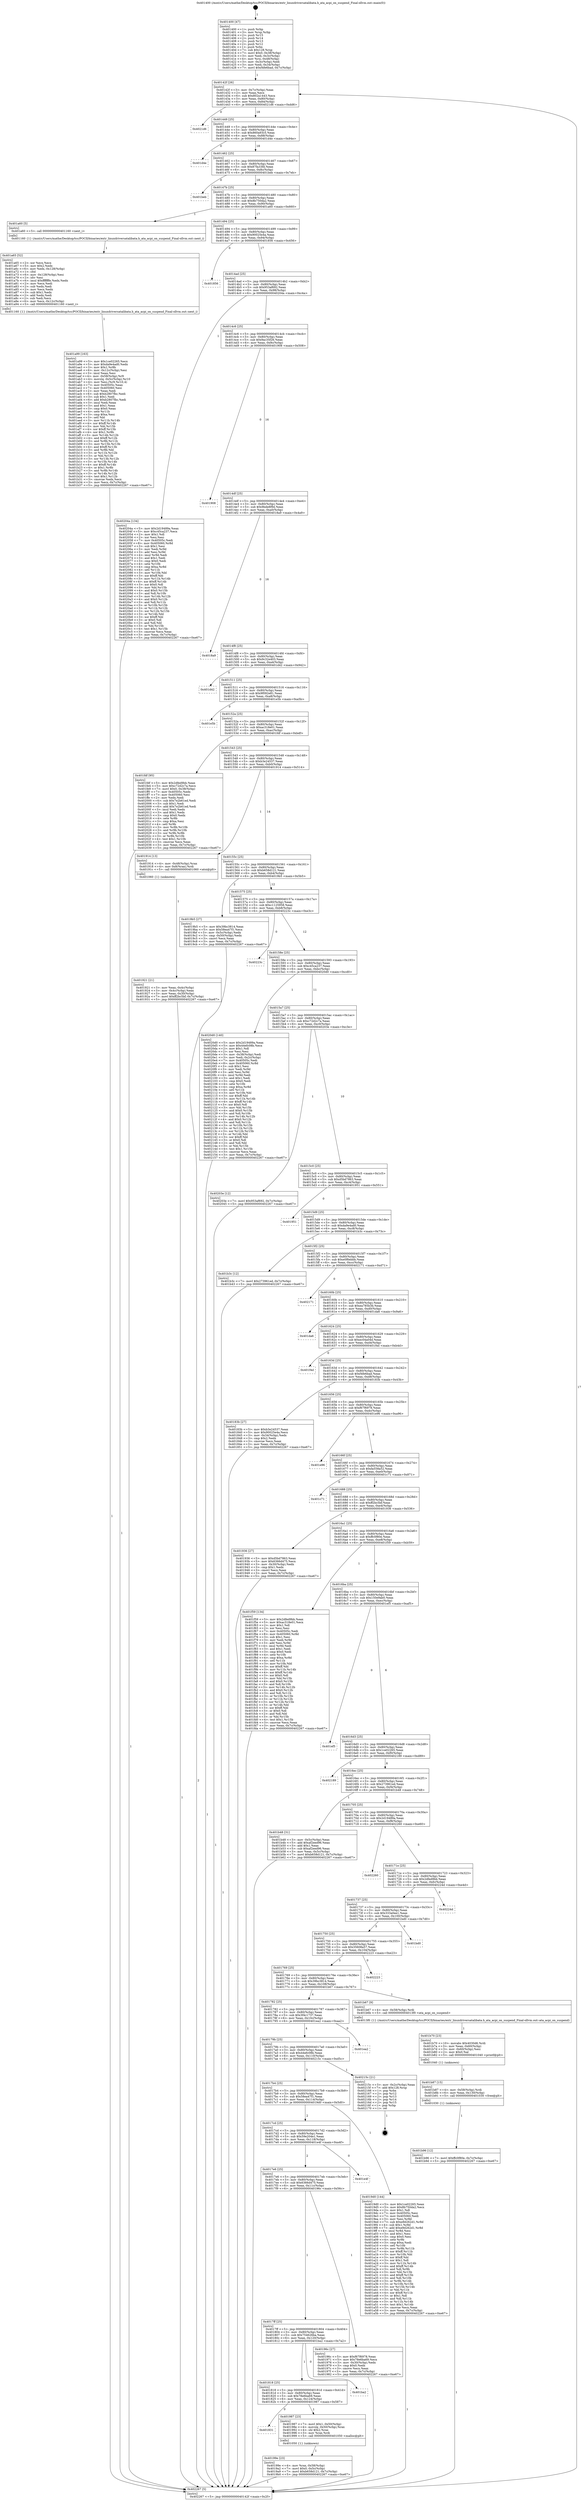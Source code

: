 digraph "0x401400" {
  label = "0x401400 (/mnt/c/Users/mathe/Desktop/tcc/POCII/binaries/extr_linuxdriversatalibata.h_ata_acpi_on_suspend_Final-ollvm.out::main(0))"
  labelloc = "t"
  node[shape=record]

  Entry [label="",width=0.3,height=0.3,shape=circle,fillcolor=black,style=filled]
  "0x40142f" [label="{
     0x40142f [26]\l
     | [instrs]\l
     &nbsp;&nbsp;0x40142f \<+3\>: mov -0x7c(%rbp),%eax\l
     &nbsp;&nbsp;0x401432 \<+2\>: mov %eax,%ecx\l
     &nbsp;&nbsp;0x401434 \<+6\>: sub $0x802a1443,%ecx\l
     &nbsp;&nbsp;0x40143a \<+3\>: mov %eax,-0x80(%rbp)\l
     &nbsp;&nbsp;0x40143d \<+6\>: mov %ecx,-0x84(%rbp)\l
     &nbsp;&nbsp;0x401443 \<+6\>: je 00000000004021d6 \<main+0xdd6\>\l
  }"]
  "0x4021d6" [label="{
     0x4021d6\l
  }", style=dashed]
  "0x401449" [label="{
     0x401449 [25]\l
     | [instrs]\l
     &nbsp;&nbsp;0x401449 \<+5\>: jmp 000000000040144e \<main+0x4e\>\l
     &nbsp;&nbsp;0x40144e \<+3\>: mov -0x80(%rbp),%eax\l
     &nbsp;&nbsp;0x401451 \<+5\>: sub $0x860a93c5,%eax\l
     &nbsp;&nbsp;0x401456 \<+6\>: mov %eax,-0x88(%rbp)\l
     &nbsp;&nbsp;0x40145c \<+6\>: je 0000000000401d4e \<main+0x94e\>\l
  }"]
  Exit [label="",width=0.3,height=0.3,shape=circle,fillcolor=black,style=filled,peripheries=2]
  "0x401d4e" [label="{
     0x401d4e\l
  }", style=dashed]
  "0x401462" [label="{
     0x401462 [25]\l
     | [instrs]\l
     &nbsp;&nbsp;0x401462 \<+5\>: jmp 0000000000401467 \<main+0x67\>\l
     &nbsp;&nbsp;0x401467 \<+3\>: mov -0x80(%rbp),%eax\l
     &nbsp;&nbsp;0x40146a \<+5\>: sub $0x87fa33fd,%eax\l
     &nbsp;&nbsp;0x40146f \<+6\>: mov %eax,-0x8c(%rbp)\l
     &nbsp;&nbsp;0x401475 \<+6\>: je 0000000000401beb \<main+0x7eb\>\l
  }"]
  "0x401b96" [label="{
     0x401b96 [12]\l
     | [instrs]\l
     &nbsp;&nbsp;0x401b96 \<+7\>: movl $0xffc0f80e,-0x7c(%rbp)\l
     &nbsp;&nbsp;0x401b9d \<+5\>: jmp 0000000000402267 \<main+0xe67\>\l
  }"]
  "0x401beb" [label="{
     0x401beb\l
  }", style=dashed]
  "0x40147b" [label="{
     0x40147b [25]\l
     | [instrs]\l
     &nbsp;&nbsp;0x40147b \<+5\>: jmp 0000000000401480 \<main+0x80\>\l
     &nbsp;&nbsp;0x401480 \<+3\>: mov -0x80(%rbp),%eax\l
     &nbsp;&nbsp;0x401483 \<+5\>: sub $0x8b750da2,%eax\l
     &nbsp;&nbsp;0x401488 \<+6\>: mov %eax,-0x90(%rbp)\l
     &nbsp;&nbsp;0x40148e \<+6\>: je 0000000000401a60 \<main+0x660\>\l
  }"]
  "0x401b87" [label="{
     0x401b87 [15]\l
     | [instrs]\l
     &nbsp;&nbsp;0x401b87 \<+4\>: mov -0x58(%rbp),%rdi\l
     &nbsp;&nbsp;0x401b8b \<+6\>: mov %eax,-0x130(%rbp)\l
     &nbsp;&nbsp;0x401b91 \<+5\>: call 0000000000401030 \<free@plt\>\l
     | [calls]\l
     &nbsp;&nbsp;0x401030 \{1\} (unknown)\l
  }"]
  "0x401a60" [label="{
     0x401a60 [5]\l
     | [instrs]\l
     &nbsp;&nbsp;0x401a60 \<+5\>: call 0000000000401160 \<next_i\>\l
     | [calls]\l
     &nbsp;&nbsp;0x401160 \{1\} (/mnt/c/Users/mathe/Desktop/tcc/POCII/binaries/extr_linuxdriversatalibata.h_ata_acpi_on_suspend_Final-ollvm.out::next_i)\l
  }"]
  "0x401494" [label="{
     0x401494 [25]\l
     | [instrs]\l
     &nbsp;&nbsp;0x401494 \<+5\>: jmp 0000000000401499 \<main+0x99\>\l
     &nbsp;&nbsp;0x401499 \<+3\>: mov -0x80(%rbp),%eax\l
     &nbsp;&nbsp;0x40149c \<+5\>: sub $0x90025e4a,%eax\l
     &nbsp;&nbsp;0x4014a1 \<+6\>: mov %eax,-0x94(%rbp)\l
     &nbsp;&nbsp;0x4014a7 \<+6\>: je 0000000000401856 \<main+0x456\>\l
  }"]
  "0x401b70" [label="{
     0x401b70 [23]\l
     | [instrs]\l
     &nbsp;&nbsp;0x401b70 \<+10\>: movabs $0x4030d6,%rdi\l
     &nbsp;&nbsp;0x401b7a \<+3\>: mov %eax,-0x60(%rbp)\l
     &nbsp;&nbsp;0x401b7d \<+3\>: mov -0x60(%rbp),%esi\l
     &nbsp;&nbsp;0x401b80 \<+2\>: mov $0x0,%al\l
     &nbsp;&nbsp;0x401b82 \<+5\>: call 0000000000401040 \<printf@plt\>\l
     | [calls]\l
     &nbsp;&nbsp;0x401040 \{1\} (unknown)\l
  }"]
  "0x401856" [label="{
     0x401856\l
  }", style=dashed]
  "0x4014ad" [label="{
     0x4014ad [25]\l
     | [instrs]\l
     &nbsp;&nbsp;0x4014ad \<+5\>: jmp 00000000004014b2 \<main+0xb2\>\l
     &nbsp;&nbsp;0x4014b2 \<+3\>: mov -0x80(%rbp),%eax\l
     &nbsp;&nbsp;0x4014b5 \<+5\>: sub $0x953af692,%eax\l
     &nbsp;&nbsp;0x4014ba \<+6\>: mov %eax,-0x98(%rbp)\l
     &nbsp;&nbsp;0x4014c0 \<+6\>: je 000000000040204a \<main+0xc4a\>\l
  }"]
  "0x401a99" [label="{
     0x401a99 [163]\l
     | [instrs]\l
     &nbsp;&nbsp;0x401a99 \<+5\>: mov $0x1ce02265,%ecx\l
     &nbsp;&nbsp;0x401a9e \<+5\>: mov $0xda9e4ad0,%edx\l
     &nbsp;&nbsp;0x401aa3 \<+3\>: mov $0x1,%r8b\l
     &nbsp;&nbsp;0x401aa6 \<+6\>: mov -0x12c(%rbp),%esi\l
     &nbsp;&nbsp;0x401aac \<+3\>: imul %eax,%esi\l
     &nbsp;&nbsp;0x401aaf \<+4\>: mov -0x58(%rbp),%r9\l
     &nbsp;&nbsp;0x401ab3 \<+4\>: movslq -0x5c(%rbp),%r10\l
     &nbsp;&nbsp;0x401ab7 \<+4\>: mov %esi,(%r9,%r10,4)\l
     &nbsp;&nbsp;0x401abb \<+7\>: mov 0x40505c,%eax\l
     &nbsp;&nbsp;0x401ac2 \<+7\>: mov 0x405060,%esi\l
     &nbsp;&nbsp;0x401ac9 \<+2\>: mov %eax,%edi\l
     &nbsp;&nbsp;0x401acb \<+6\>: sub $0xb2807fbc,%edi\l
     &nbsp;&nbsp;0x401ad1 \<+3\>: sub $0x1,%edi\l
     &nbsp;&nbsp;0x401ad4 \<+6\>: add $0xb2807fbc,%edi\l
     &nbsp;&nbsp;0x401ada \<+3\>: imul %edi,%eax\l
     &nbsp;&nbsp;0x401add \<+3\>: and $0x1,%eax\l
     &nbsp;&nbsp;0x401ae0 \<+3\>: cmp $0x0,%eax\l
     &nbsp;&nbsp;0x401ae3 \<+4\>: sete %r11b\l
     &nbsp;&nbsp;0x401ae7 \<+3\>: cmp $0xa,%esi\l
     &nbsp;&nbsp;0x401aea \<+3\>: setl %bl\l
     &nbsp;&nbsp;0x401aed \<+3\>: mov %r11b,%r14b\l
     &nbsp;&nbsp;0x401af0 \<+4\>: xor $0xff,%r14b\l
     &nbsp;&nbsp;0x401af4 \<+3\>: mov %bl,%r15b\l
     &nbsp;&nbsp;0x401af7 \<+4\>: xor $0xff,%r15b\l
     &nbsp;&nbsp;0x401afb \<+4\>: xor $0x1,%r8b\l
     &nbsp;&nbsp;0x401aff \<+3\>: mov %r14b,%r12b\l
     &nbsp;&nbsp;0x401b02 \<+4\>: and $0xff,%r12b\l
     &nbsp;&nbsp;0x401b06 \<+3\>: and %r8b,%r11b\l
     &nbsp;&nbsp;0x401b09 \<+3\>: mov %r15b,%r13b\l
     &nbsp;&nbsp;0x401b0c \<+4\>: and $0xff,%r13b\l
     &nbsp;&nbsp;0x401b10 \<+3\>: and %r8b,%bl\l
     &nbsp;&nbsp;0x401b13 \<+3\>: or %r11b,%r12b\l
     &nbsp;&nbsp;0x401b16 \<+3\>: or %bl,%r13b\l
     &nbsp;&nbsp;0x401b19 \<+3\>: xor %r13b,%r12b\l
     &nbsp;&nbsp;0x401b1c \<+3\>: or %r15b,%r14b\l
     &nbsp;&nbsp;0x401b1f \<+4\>: xor $0xff,%r14b\l
     &nbsp;&nbsp;0x401b23 \<+4\>: or $0x1,%r8b\l
     &nbsp;&nbsp;0x401b27 \<+3\>: and %r8b,%r14b\l
     &nbsp;&nbsp;0x401b2a \<+3\>: or %r14b,%r12b\l
     &nbsp;&nbsp;0x401b2d \<+4\>: test $0x1,%r12b\l
     &nbsp;&nbsp;0x401b31 \<+3\>: cmovne %edx,%ecx\l
     &nbsp;&nbsp;0x401b34 \<+3\>: mov %ecx,-0x7c(%rbp)\l
     &nbsp;&nbsp;0x401b37 \<+5\>: jmp 0000000000402267 \<main+0xe67\>\l
  }"]
  "0x40204a" [label="{
     0x40204a [134]\l
     | [instrs]\l
     &nbsp;&nbsp;0x40204a \<+5\>: mov $0x2d19489a,%eax\l
     &nbsp;&nbsp;0x40204f \<+5\>: mov $0xc45ca237,%ecx\l
     &nbsp;&nbsp;0x402054 \<+2\>: mov $0x1,%dl\l
     &nbsp;&nbsp;0x402056 \<+2\>: xor %esi,%esi\l
     &nbsp;&nbsp;0x402058 \<+7\>: mov 0x40505c,%edi\l
     &nbsp;&nbsp;0x40205f \<+8\>: mov 0x405060,%r8d\l
     &nbsp;&nbsp;0x402067 \<+3\>: sub $0x1,%esi\l
     &nbsp;&nbsp;0x40206a \<+3\>: mov %edi,%r9d\l
     &nbsp;&nbsp;0x40206d \<+3\>: add %esi,%r9d\l
     &nbsp;&nbsp;0x402070 \<+4\>: imul %r9d,%edi\l
     &nbsp;&nbsp;0x402074 \<+3\>: and $0x1,%edi\l
     &nbsp;&nbsp;0x402077 \<+3\>: cmp $0x0,%edi\l
     &nbsp;&nbsp;0x40207a \<+4\>: sete %r10b\l
     &nbsp;&nbsp;0x40207e \<+4\>: cmp $0xa,%r8d\l
     &nbsp;&nbsp;0x402082 \<+4\>: setl %r11b\l
     &nbsp;&nbsp;0x402086 \<+3\>: mov %r10b,%bl\l
     &nbsp;&nbsp;0x402089 \<+3\>: xor $0xff,%bl\l
     &nbsp;&nbsp;0x40208c \<+3\>: mov %r11b,%r14b\l
     &nbsp;&nbsp;0x40208f \<+4\>: xor $0xff,%r14b\l
     &nbsp;&nbsp;0x402093 \<+3\>: xor $0x0,%dl\l
     &nbsp;&nbsp;0x402096 \<+3\>: mov %bl,%r15b\l
     &nbsp;&nbsp;0x402099 \<+4\>: and $0x0,%r15b\l
     &nbsp;&nbsp;0x40209d \<+3\>: and %dl,%r10b\l
     &nbsp;&nbsp;0x4020a0 \<+3\>: mov %r14b,%r12b\l
     &nbsp;&nbsp;0x4020a3 \<+4\>: and $0x0,%r12b\l
     &nbsp;&nbsp;0x4020a7 \<+3\>: and %dl,%r11b\l
     &nbsp;&nbsp;0x4020aa \<+3\>: or %r10b,%r15b\l
     &nbsp;&nbsp;0x4020ad \<+3\>: or %r11b,%r12b\l
     &nbsp;&nbsp;0x4020b0 \<+3\>: xor %r12b,%r15b\l
     &nbsp;&nbsp;0x4020b3 \<+3\>: or %r14b,%bl\l
     &nbsp;&nbsp;0x4020b6 \<+3\>: xor $0xff,%bl\l
     &nbsp;&nbsp;0x4020b9 \<+3\>: or $0x0,%dl\l
     &nbsp;&nbsp;0x4020bc \<+2\>: and %dl,%bl\l
     &nbsp;&nbsp;0x4020be \<+3\>: or %bl,%r15b\l
     &nbsp;&nbsp;0x4020c1 \<+4\>: test $0x1,%r15b\l
     &nbsp;&nbsp;0x4020c5 \<+3\>: cmovne %ecx,%eax\l
     &nbsp;&nbsp;0x4020c8 \<+3\>: mov %eax,-0x7c(%rbp)\l
     &nbsp;&nbsp;0x4020cb \<+5\>: jmp 0000000000402267 \<main+0xe67\>\l
  }"]
  "0x4014c6" [label="{
     0x4014c6 [25]\l
     | [instrs]\l
     &nbsp;&nbsp;0x4014c6 \<+5\>: jmp 00000000004014cb \<main+0xcb\>\l
     &nbsp;&nbsp;0x4014cb \<+3\>: mov -0x80(%rbp),%eax\l
     &nbsp;&nbsp;0x4014ce \<+5\>: sub $0x9ac35f26,%eax\l
     &nbsp;&nbsp;0x4014d3 \<+6\>: mov %eax,-0x9c(%rbp)\l
     &nbsp;&nbsp;0x4014d9 \<+6\>: je 0000000000401908 \<main+0x508\>\l
  }"]
  "0x401a65" [label="{
     0x401a65 [52]\l
     | [instrs]\l
     &nbsp;&nbsp;0x401a65 \<+2\>: xor %ecx,%ecx\l
     &nbsp;&nbsp;0x401a67 \<+5\>: mov $0x2,%edx\l
     &nbsp;&nbsp;0x401a6c \<+6\>: mov %edx,-0x128(%rbp)\l
     &nbsp;&nbsp;0x401a72 \<+1\>: cltd\l
     &nbsp;&nbsp;0x401a73 \<+6\>: mov -0x128(%rbp),%esi\l
     &nbsp;&nbsp;0x401a79 \<+2\>: idiv %esi\l
     &nbsp;&nbsp;0x401a7b \<+6\>: imul $0xfffffffe,%edx,%edx\l
     &nbsp;&nbsp;0x401a81 \<+2\>: mov %ecx,%edi\l
     &nbsp;&nbsp;0x401a83 \<+2\>: sub %edx,%edi\l
     &nbsp;&nbsp;0x401a85 \<+2\>: mov %ecx,%edx\l
     &nbsp;&nbsp;0x401a87 \<+3\>: sub $0x1,%edx\l
     &nbsp;&nbsp;0x401a8a \<+2\>: add %edx,%edi\l
     &nbsp;&nbsp;0x401a8c \<+2\>: sub %edi,%ecx\l
     &nbsp;&nbsp;0x401a8e \<+6\>: mov %ecx,-0x12c(%rbp)\l
     &nbsp;&nbsp;0x401a94 \<+5\>: call 0000000000401160 \<next_i\>\l
     | [calls]\l
     &nbsp;&nbsp;0x401160 \{1\} (/mnt/c/Users/mathe/Desktop/tcc/POCII/binaries/extr_linuxdriversatalibata.h_ata_acpi_on_suspend_Final-ollvm.out::next_i)\l
  }"]
  "0x401908" [label="{
     0x401908\l
  }", style=dashed]
  "0x4014df" [label="{
     0x4014df [25]\l
     | [instrs]\l
     &nbsp;&nbsp;0x4014df \<+5\>: jmp 00000000004014e4 \<main+0xe4\>\l
     &nbsp;&nbsp;0x4014e4 \<+3\>: mov -0x80(%rbp),%eax\l
     &nbsp;&nbsp;0x4014e7 \<+5\>: sub $0x9bde8f9d,%eax\l
     &nbsp;&nbsp;0x4014ec \<+6\>: mov %eax,-0xa0(%rbp)\l
     &nbsp;&nbsp;0x4014f2 \<+6\>: je 00000000004018a9 \<main+0x4a9\>\l
  }"]
  "0x40199e" [label="{
     0x40199e [23]\l
     | [instrs]\l
     &nbsp;&nbsp;0x40199e \<+4\>: mov %rax,-0x58(%rbp)\l
     &nbsp;&nbsp;0x4019a2 \<+7\>: movl $0x0,-0x5c(%rbp)\l
     &nbsp;&nbsp;0x4019a9 \<+7\>: movl $0xb658d121,-0x7c(%rbp)\l
     &nbsp;&nbsp;0x4019b0 \<+5\>: jmp 0000000000402267 \<main+0xe67\>\l
  }"]
  "0x4018a9" [label="{
     0x4018a9\l
  }", style=dashed]
  "0x4014f8" [label="{
     0x4014f8 [25]\l
     | [instrs]\l
     &nbsp;&nbsp;0x4014f8 \<+5\>: jmp 00000000004014fd \<main+0xfd\>\l
     &nbsp;&nbsp;0x4014fd \<+3\>: mov -0x80(%rbp),%eax\l
     &nbsp;&nbsp;0x401500 \<+5\>: sub $0x9c32e403,%eax\l
     &nbsp;&nbsp;0x401505 \<+6\>: mov %eax,-0xa4(%rbp)\l
     &nbsp;&nbsp;0x40150b \<+6\>: je 0000000000401d42 \<main+0x942\>\l
  }"]
  "0x401831" [label="{
     0x401831\l
  }", style=dashed]
  "0x401d42" [label="{
     0x401d42\l
  }", style=dashed]
  "0x401511" [label="{
     0x401511 [25]\l
     | [instrs]\l
     &nbsp;&nbsp;0x401511 \<+5\>: jmp 0000000000401516 \<main+0x116\>\l
     &nbsp;&nbsp;0x401516 \<+3\>: mov -0x80(%rbp),%eax\l
     &nbsp;&nbsp;0x401519 \<+5\>: sub $0x9f092e81,%eax\l
     &nbsp;&nbsp;0x40151e \<+6\>: mov %eax,-0xa8(%rbp)\l
     &nbsp;&nbsp;0x401524 \<+6\>: je 0000000000401e5b \<main+0xa5b\>\l
  }"]
  "0x401987" [label="{
     0x401987 [23]\l
     | [instrs]\l
     &nbsp;&nbsp;0x401987 \<+7\>: movl $0x1,-0x50(%rbp)\l
     &nbsp;&nbsp;0x40198e \<+4\>: movslq -0x50(%rbp),%rax\l
     &nbsp;&nbsp;0x401992 \<+4\>: shl $0x2,%rax\l
     &nbsp;&nbsp;0x401996 \<+3\>: mov %rax,%rdi\l
     &nbsp;&nbsp;0x401999 \<+5\>: call 0000000000401050 \<malloc@plt\>\l
     | [calls]\l
     &nbsp;&nbsp;0x401050 \{1\} (unknown)\l
  }"]
  "0x401e5b" [label="{
     0x401e5b\l
  }", style=dashed]
  "0x40152a" [label="{
     0x40152a [25]\l
     | [instrs]\l
     &nbsp;&nbsp;0x40152a \<+5\>: jmp 000000000040152f \<main+0x12f\>\l
     &nbsp;&nbsp;0x40152f \<+3\>: mov -0x80(%rbp),%eax\l
     &nbsp;&nbsp;0x401532 \<+5\>: sub $0xac318e01,%eax\l
     &nbsp;&nbsp;0x401537 \<+6\>: mov %eax,-0xac(%rbp)\l
     &nbsp;&nbsp;0x40153d \<+6\>: je 0000000000401fdf \<main+0xbdf\>\l
  }"]
  "0x401818" [label="{
     0x401818 [25]\l
     | [instrs]\l
     &nbsp;&nbsp;0x401818 \<+5\>: jmp 000000000040181d \<main+0x41d\>\l
     &nbsp;&nbsp;0x40181d \<+3\>: mov -0x80(%rbp),%eax\l
     &nbsp;&nbsp;0x401820 \<+5\>: sub $0x78e6ba69,%eax\l
     &nbsp;&nbsp;0x401825 \<+6\>: mov %eax,-0x124(%rbp)\l
     &nbsp;&nbsp;0x40182b \<+6\>: je 0000000000401987 \<main+0x587\>\l
  }"]
  "0x401fdf" [label="{
     0x401fdf [95]\l
     | [instrs]\l
     &nbsp;&nbsp;0x401fdf \<+5\>: mov $0x2dfed9bb,%eax\l
     &nbsp;&nbsp;0x401fe4 \<+5\>: mov $0xc72d2c7a,%ecx\l
     &nbsp;&nbsp;0x401fe9 \<+7\>: movl $0x0,-0x38(%rbp)\l
     &nbsp;&nbsp;0x401ff0 \<+7\>: mov 0x40505c,%edx\l
     &nbsp;&nbsp;0x401ff7 \<+7\>: mov 0x405060,%esi\l
     &nbsp;&nbsp;0x401ffe \<+2\>: mov %edx,%edi\l
     &nbsp;&nbsp;0x402000 \<+6\>: sub $0x7e2b61ed,%edi\l
     &nbsp;&nbsp;0x402006 \<+3\>: sub $0x1,%edi\l
     &nbsp;&nbsp;0x402009 \<+6\>: add $0x7e2b61ed,%edi\l
     &nbsp;&nbsp;0x40200f \<+3\>: imul %edi,%edx\l
     &nbsp;&nbsp;0x402012 \<+3\>: and $0x1,%edx\l
     &nbsp;&nbsp;0x402015 \<+3\>: cmp $0x0,%edx\l
     &nbsp;&nbsp;0x402018 \<+4\>: sete %r8b\l
     &nbsp;&nbsp;0x40201c \<+3\>: cmp $0xa,%esi\l
     &nbsp;&nbsp;0x40201f \<+4\>: setl %r9b\l
     &nbsp;&nbsp;0x402023 \<+3\>: mov %r8b,%r10b\l
     &nbsp;&nbsp;0x402026 \<+3\>: and %r9b,%r10b\l
     &nbsp;&nbsp;0x402029 \<+3\>: xor %r9b,%r8b\l
     &nbsp;&nbsp;0x40202c \<+3\>: or %r8b,%r10b\l
     &nbsp;&nbsp;0x40202f \<+4\>: test $0x1,%r10b\l
     &nbsp;&nbsp;0x402033 \<+3\>: cmovne %ecx,%eax\l
     &nbsp;&nbsp;0x402036 \<+3\>: mov %eax,-0x7c(%rbp)\l
     &nbsp;&nbsp;0x402039 \<+5\>: jmp 0000000000402267 \<main+0xe67\>\l
  }"]
  "0x401543" [label="{
     0x401543 [25]\l
     | [instrs]\l
     &nbsp;&nbsp;0x401543 \<+5\>: jmp 0000000000401548 \<main+0x148\>\l
     &nbsp;&nbsp;0x401548 \<+3\>: mov -0x80(%rbp),%eax\l
     &nbsp;&nbsp;0x40154b \<+5\>: sub $0xb3e24537,%eax\l
     &nbsp;&nbsp;0x401550 \<+6\>: mov %eax,-0xb0(%rbp)\l
     &nbsp;&nbsp;0x401556 \<+6\>: je 0000000000401914 \<main+0x514\>\l
  }"]
  "0x401ba2" [label="{
     0x401ba2\l
  }", style=dashed]
  "0x401914" [label="{
     0x401914 [13]\l
     | [instrs]\l
     &nbsp;&nbsp;0x401914 \<+4\>: mov -0x48(%rbp),%rax\l
     &nbsp;&nbsp;0x401918 \<+4\>: mov 0x8(%rax),%rdi\l
     &nbsp;&nbsp;0x40191c \<+5\>: call 0000000000401060 \<atoi@plt\>\l
     | [calls]\l
     &nbsp;&nbsp;0x401060 \{1\} (unknown)\l
  }"]
  "0x40155c" [label="{
     0x40155c [25]\l
     | [instrs]\l
     &nbsp;&nbsp;0x40155c \<+5\>: jmp 0000000000401561 \<main+0x161\>\l
     &nbsp;&nbsp;0x401561 \<+3\>: mov -0x80(%rbp),%eax\l
     &nbsp;&nbsp;0x401564 \<+5\>: sub $0xb658d121,%eax\l
     &nbsp;&nbsp;0x401569 \<+6\>: mov %eax,-0xb4(%rbp)\l
     &nbsp;&nbsp;0x40156f \<+6\>: je 00000000004019b5 \<main+0x5b5\>\l
  }"]
  "0x4017ff" [label="{
     0x4017ff [25]\l
     | [instrs]\l
     &nbsp;&nbsp;0x4017ff \<+5\>: jmp 0000000000401804 \<main+0x404\>\l
     &nbsp;&nbsp;0x401804 \<+3\>: mov -0x80(%rbp),%eax\l
     &nbsp;&nbsp;0x401807 \<+5\>: sub $0x754626ba,%eax\l
     &nbsp;&nbsp;0x40180c \<+6\>: mov %eax,-0x120(%rbp)\l
     &nbsp;&nbsp;0x401812 \<+6\>: je 0000000000401ba2 \<main+0x7a2\>\l
  }"]
  "0x4019b5" [label="{
     0x4019b5 [27]\l
     | [instrs]\l
     &nbsp;&nbsp;0x4019b5 \<+5\>: mov $0x39bc3814,%eax\l
     &nbsp;&nbsp;0x4019ba \<+5\>: mov $0x58ea47f1,%ecx\l
     &nbsp;&nbsp;0x4019bf \<+3\>: mov -0x5c(%rbp),%edx\l
     &nbsp;&nbsp;0x4019c2 \<+3\>: cmp -0x50(%rbp),%edx\l
     &nbsp;&nbsp;0x4019c5 \<+3\>: cmovl %ecx,%eax\l
     &nbsp;&nbsp;0x4019c8 \<+3\>: mov %eax,-0x7c(%rbp)\l
     &nbsp;&nbsp;0x4019cb \<+5\>: jmp 0000000000402267 \<main+0xe67\>\l
  }"]
  "0x401575" [label="{
     0x401575 [25]\l
     | [instrs]\l
     &nbsp;&nbsp;0x401575 \<+5\>: jmp 000000000040157a \<main+0x17a\>\l
     &nbsp;&nbsp;0x40157a \<+3\>: mov -0x80(%rbp),%eax\l
     &nbsp;&nbsp;0x40157d \<+5\>: sub $0xc1125958,%eax\l
     &nbsp;&nbsp;0x401582 \<+6\>: mov %eax,-0xb8(%rbp)\l
     &nbsp;&nbsp;0x401588 \<+6\>: je 000000000040223c \<main+0xe3c\>\l
  }"]
  "0x40196c" [label="{
     0x40196c [27]\l
     | [instrs]\l
     &nbsp;&nbsp;0x40196c \<+5\>: mov $0xf67f6978,%eax\l
     &nbsp;&nbsp;0x401971 \<+5\>: mov $0x78e6ba69,%ecx\l
     &nbsp;&nbsp;0x401976 \<+3\>: mov -0x30(%rbp),%edx\l
     &nbsp;&nbsp;0x401979 \<+3\>: cmp $0x0,%edx\l
     &nbsp;&nbsp;0x40197c \<+3\>: cmove %ecx,%eax\l
     &nbsp;&nbsp;0x40197f \<+3\>: mov %eax,-0x7c(%rbp)\l
     &nbsp;&nbsp;0x401982 \<+5\>: jmp 0000000000402267 \<main+0xe67\>\l
  }"]
  "0x40223c" [label="{
     0x40223c\l
  }", style=dashed]
  "0x40158e" [label="{
     0x40158e [25]\l
     | [instrs]\l
     &nbsp;&nbsp;0x40158e \<+5\>: jmp 0000000000401593 \<main+0x193\>\l
     &nbsp;&nbsp;0x401593 \<+3\>: mov -0x80(%rbp),%eax\l
     &nbsp;&nbsp;0x401596 \<+5\>: sub $0xc45ca237,%eax\l
     &nbsp;&nbsp;0x40159b \<+6\>: mov %eax,-0xbc(%rbp)\l
     &nbsp;&nbsp;0x4015a1 \<+6\>: je 00000000004020d0 \<main+0xcd0\>\l
  }"]
  "0x4017e6" [label="{
     0x4017e6 [25]\l
     | [instrs]\l
     &nbsp;&nbsp;0x4017e6 \<+5\>: jmp 00000000004017eb \<main+0x3eb\>\l
     &nbsp;&nbsp;0x4017eb \<+3\>: mov -0x80(%rbp),%eax\l
     &nbsp;&nbsp;0x4017ee \<+5\>: sub $0x6366d475,%eax\l
     &nbsp;&nbsp;0x4017f3 \<+6\>: mov %eax,-0x11c(%rbp)\l
     &nbsp;&nbsp;0x4017f9 \<+6\>: je 000000000040196c \<main+0x56c\>\l
  }"]
  "0x4020d0" [label="{
     0x4020d0 [140]\l
     | [instrs]\l
     &nbsp;&nbsp;0x4020d0 \<+5\>: mov $0x2d19489a,%eax\l
     &nbsp;&nbsp;0x4020d5 \<+5\>: mov $0x44efc08b,%ecx\l
     &nbsp;&nbsp;0x4020da \<+2\>: mov $0x1,%dl\l
     &nbsp;&nbsp;0x4020dc \<+2\>: xor %esi,%esi\l
     &nbsp;&nbsp;0x4020de \<+3\>: mov -0x38(%rbp),%edi\l
     &nbsp;&nbsp;0x4020e1 \<+3\>: mov %edi,-0x2c(%rbp)\l
     &nbsp;&nbsp;0x4020e4 \<+7\>: mov 0x40505c,%edi\l
     &nbsp;&nbsp;0x4020eb \<+8\>: mov 0x405060,%r8d\l
     &nbsp;&nbsp;0x4020f3 \<+3\>: sub $0x1,%esi\l
     &nbsp;&nbsp;0x4020f6 \<+3\>: mov %edi,%r9d\l
     &nbsp;&nbsp;0x4020f9 \<+3\>: add %esi,%r9d\l
     &nbsp;&nbsp;0x4020fc \<+4\>: imul %r9d,%edi\l
     &nbsp;&nbsp;0x402100 \<+3\>: and $0x1,%edi\l
     &nbsp;&nbsp;0x402103 \<+3\>: cmp $0x0,%edi\l
     &nbsp;&nbsp;0x402106 \<+4\>: sete %r10b\l
     &nbsp;&nbsp;0x40210a \<+4\>: cmp $0xa,%r8d\l
     &nbsp;&nbsp;0x40210e \<+4\>: setl %r11b\l
     &nbsp;&nbsp;0x402112 \<+3\>: mov %r10b,%bl\l
     &nbsp;&nbsp;0x402115 \<+3\>: xor $0xff,%bl\l
     &nbsp;&nbsp;0x402118 \<+3\>: mov %r11b,%r14b\l
     &nbsp;&nbsp;0x40211b \<+4\>: xor $0xff,%r14b\l
     &nbsp;&nbsp;0x40211f \<+3\>: xor $0x0,%dl\l
     &nbsp;&nbsp;0x402122 \<+3\>: mov %bl,%r15b\l
     &nbsp;&nbsp;0x402125 \<+4\>: and $0x0,%r15b\l
     &nbsp;&nbsp;0x402129 \<+3\>: and %dl,%r10b\l
     &nbsp;&nbsp;0x40212c \<+3\>: mov %r14b,%r12b\l
     &nbsp;&nbsp;0x40212f \<+4\>: and $0x0,%r12b\l
     &nbsp;&nbsp;0x402133 \<+3\>: and %dl,%r11b\l
     &nbsp;&nbsp;0x402136 \<+3\>: or %r10b,%r15b\l
     &nbsp;&nbsp;0x402139 \<+3\>: or %r11b,%r12b\l
     &nbsp;&nbsp;0x40213c \<+3\>: xor %r12b,%r15b\l
     &nbsp;&nbsp;0x40213f \<+3\>: or %r14b,%bl\l
     &nbsp;&nbsp;0x402142 \<+3\>: xor $0xff,%bl\l
     &nbsp;&nbsp;0x402145 \<+3\>: or $0x0,%dl\l
     &nbsp;&nbsp;0x402148 \<+2\>: and %dl,%bl\l
     &nbsp;&nbsp;0x40214a \<+3\>: or %bl,%r15b\l
     &nbsp;&nbsp;0x40214d \<+4\>: test $0x1,%r15b\l
     &nbsp;&nbsp;0x402151 \<+3\>: cmovne %ecx,%eax\l
     &nbsp;&nbsp;0x402154 \<+3\>: mov %eax,-0x7c(%rbp)\l
     &nbsp;&nbsp;0x402157 \<+5\>: jmp 0000000000402267 \<main+0xe67\>\l
  }"]
  "0x4015a7" [label="{
     0x4015a7 [25]\l
     | [instrs]\l
     &nbsp;&nbsp;0x4015a7 \<+5\>: jmp 00000000004015ac \<main+0x1ac\>\l
     &nbsp;&nbsp;0x4015ac \<+3\>: mov -0x80(%rbp),%eax\l
     &nbsp;&nbsp;0x4015af \<+5\>: sub $0xc72d2c7a,%eax\l
     &nbsp;&nbsp;0x4015b4 \<+6\>: mov %eax,-0xc0(%rbp)\l
     &nbsp;&nbsp;0x4015ba \<+6\>: je 000000000040203e \<main+0xc3e\>\l
  }"]
  "0x401e4f" [label="{
     0x401e4f\l
  }", style=dashed]
  "0x40203e" [label="{
     0x40203e [12]\l
     | [instrs]\l
     &nbsp;&nbsp;0x40203e \<+7\>: movl $0x953af692,-0x7c(%rbp)\l
     &nbsp;&nbsp;0x402045 \<+5\>: jmp 0000000000402267 \<main+0xe67\>\l
  }"]
  "0x4015c0" [label="{
     0x4015c0 [25]\l
     | [instrs]\l
     &nbsp;&nbsp;0x4015c0 \<+5\>: jmp 00000000004015c5 \<main+0x1c5\>\l
     &nbsp;&nbsp;0x4015c5 \<+3\>: mov -0x80(%rbp),%eax\l
     &nbsp;&nbsp;0x4015c8 \<+5\>: sub $0xd5bd7863,%eax\l
     &nbsp;&nbsp;0x4015cd \<+6\>: mov %eax,-0xc4(%rbp)\l
     &nbsp;&nbsp;0x4015d3 \<+6\>: je 0000000000401951 \<main+0x551\>\l
  }"]
  "0x4017cd" [label="{
     0x4017cd [25]\l
     | [instrs]\l
     &nbsp;&nbsp;0x4017cd \<+5\>: jmp 00000000004017d2 \<main+0x3d2\>\l
     &nbsp;&nbsp;0x4017d2 \<+3\>: mov -0x80(%rbp),%eax\l
     &nbsp;&nbsp;0x4017d5 \<+5\>: sub $0x59e204e1,%eax\l
     &nbsp;&nbsp;0x4017da \<+6\>: mov %eax,-0x118(%rbp)\l
     &nbsp;&nbsp;0x4017e0 \<+6\>: je 0000000000401e4f \<main+0xa4f\>\l
  }"]
  "0x401951" [label="{
     0x401951\l
  }", style=dashed]
  "0x4015d9" [label="{
     0x4015d9 [25]\l
     | [instrs]\l
     &nbsp;&nbsp;0x4015d9 \<+5\>: jmp 00000000004015de \<main+0x1de\>\l
     &nbsp;&nbsp;0x4015de \<+3\>: mov -0x80(%rbp),%eax\l
     &nbsp;&nbsp;0x4015e1 \<+5\>: sub $0xda9e4ad0,%eax\l
     &nbsp;&nbsp;0x4015e6 \<+6\>: mov %eax,-0xc8(%rbp)\l
     &nbsp;&nbsp;0x4015ec \<+6\>: je 0000000000401b3c \<main+0x73c\>\l
  }"]
  "0x4019d0" [label="{
     0x4019d0 [144]\l
     | [instrs]\l
     &nbsp;&nbsp;0x4019d0 \<+5\>: mov $0x1ce02265,%eax\l
     &nbsp;&nbsp;0x4019d5 \<+5\>: mov $0x8b750da2,%ecx\l
     &nbsp;&nbsp;0x4019da \<+2\>: mov $0x1,%dl\l
     &nbsp;&nbsp;0x4019dc \<+7\>: mov 0x40505c,%esi\l
     &nbsp;&nbsp;0x4019e3 \<+7\>: mov 0x405060,%edi\l
     &nbsp;&nbsp;0x4019ea \<+3\>: mov %esi,%r8d\l
     &nbsp;&nbsp;0x4019ed \<+7\>: sub $0xe9d262d1,%r8d\l
     &nbsp;&nbsp;0x4019f4 \<+4\>: sub $0x1,%r8d\l
     &nbsp;&nbsp;0x4019f8 \<+7\>: add $0xe9d262d1,%r8d\l
     &nbsp;&nbsp;0x4019ff \<+4\>: imul %r8d,%esi\l
     &nbsp;&nbsp;0x401a03 \<+3\>: and $0x1,%esi\l
     &nbsp;&nbsp;0x401a06 \<+3\>: cmp $0x0,%esi\l
     &nbsp;&nbsp;0x401a09 \<+4\>: sete %r9b\l
     &nbsp;&nbsp;0x401a0d \<+3\>: cmp $0xa,%edi\l
     &nbsp;&nbsp;0x401a10 \<+4\>: setl %r10b\l
     &nbsp;&nbsp;0x401a14 \<+3\>: mov %r9b,%r11b\l
     &nbsp;&nbsp;0x401a17 \<+4\>: xor $0xff,%r11b\l
     &nbsp;&nbsp;0x401a1b \<+3\>: mov %r10b,%bl\l
     &nbsp;&nbsp;0x401a1e \<+3\>: xor $0xff,%bl\l
     &nbsp;&nbsp;0x401a21 \<+3\>: xor $0x1,%dl\l
     &nbsp;&nbsp;0x401a24 \<+3\>: mov %r11b,%r14b\l
     &nbsp;&nbsp;0x401a27 \<+4\>: and $0xff,%r14b\l
     &nbsp;&nbsp;0x401a2b \<+3\>: and %dl,%r9b\l
     &nbsp;&nbsp;0x401a2e \<+3\>: mov %bl,%r15b\l
     &nbsp;&nbsp;0x401a31 \<+4\>: and $0xff,%r15b\l
     &nbsp;&nbsp;0x401a35 \<+3\>: and %dl,%r10b\l
     &nbsp;&nbsp;0x401a38 \<+3\>: or %r9b,%r14b\l
     &nbsp;&nbsp;0x401a3b \<+3\>: or %r10b,%r15b\l
     &nbsp;&nbsp;0x401a3e \<+3\>: xor %r15b,%r14b\l
     &nbsp;&nbsp;0x401a41 \<+3\>: or %bl,%r11b\l
     &nbsp;&nbsp;0x401a44 \<+4\>: xor $0xff,%r11b\l
     &nbsp;&nbsp;0x401a48 \<+3\>: or $0x1,%dl\l
     &nbsp;&nbsp;0x401a4b \<+3\>: and %dl,%r11b\l
     &nbsp;&nbsp;0x401a4e \<+3\>: or %r11b,%r14b\l
     &nbsp;&nbsp;0x401a51 \<+4\>: test $0x1,%r14b\l
     &nbsp;&nbsp;0x401a55 \<+3\>: cmovne %ecx,%eax\l
     &nbsp;&nbsp;0x401a58 \<+3\>: mov %eax,-0x7c(%rbp)\l
     &nbsp;&nbsp;0x401a5b \<+5\>: jmp 0000000000402267 \<main+0xe67\>\l
  }"]
  "0x401b3c" [label="{
     0x401b3c [12]\l
     | [instrs]\l
     &nbsp;&nbsp;0x401b3c \<+7\>: movl $0x273961ed,-0x7c(%rbp)\l
     &nbsp;&nbsp;0x401b43 \<+5\>: jmp 0000000000402267 \<main+0xe67\>\l
  }"]
  "0x4015f2" [label="{
     0x4015f2 [25]\l
     | [instrs]\l
     &nbsp;&nbsp;0x4015f2 \<+5\>: jmp 00000000004015f7 \<main+0x1f7\>\l
     &nbsp;&nbsp;0x4015f7 \<+3\>: mov -0x80(%rbp),%eax\l
     &nbsp;&nbsp;0x4015fa \<+5\>: sub $0xe0f6ebbb,%eax\l
     &nbsp;&nbsp;0x4015ff \<+6\>: mov %eax,-0xcc(%rbp)\l
     &nbsp;&nbsp;0x401605 \<+6\>: je 0000000000402171 \<main+0xd71\>\l
  }"]
  "0x4017b4" [label="{
     0x4017b4 [25]\l
     | [instrs]\l
     &nbsp;&nbsp;0x4017b4 \<+5\>: jmp 00000000004017b9 \<main+0x3b9\>\l
     &nbsp;&nbsp;0x4017b9 \<+3\>: mov -0x80(%rbp),%eax\l
     &nbsp;&nbsp;0x4017bc \<+5\>: sub $0x58ea47f1,%eax\l
     &nbsp;&nbsp;0x4017c1 \<+6\>: mov %eax,-0x114(%rbp)\l
     &nbsp;&nbsp;0x4017c7 \<+6\>: je 00000000004019d0 \<main+0x5d0\>\l
  }"]
  "0x402171" [label="{
     0x402171\l
  }", style=dashed]
  "0x40160b" [label="{
     0x40160b [25]\l
     | [instrs]\l
     &nbsp;&nbsp;0x40160b \<+5\>: jmp 0000000000401610 \<main+0x210\>\l
     &nbsp;&nbsp;0x401610 \<+3\>: mov -0x80(%rbp),%eax\l
     &nbsp;&nbsp;0x401613 \<+5\>: sub $0xea785b3b,%eax\l
     &nbsp;&nbsp;0x401618 \<+6\>: mov %eax,-0xd0(%rbp)\l
     &nbsp;&nbsp;0x40161e \<+6\>: je 0000000000401da6 \<main+0x9a6\>\l
  }"]
  "0x40215c" [label="{
     0x40215c [21]\l
     | [instrs]\l
     &nbsp;&nbsp;0x40215c \<+3\>: mov -0x2c(%rbp),%eax\l
     &nbsp;&nbsp;0x40215f \<+7\>: add $0x128,%rsp\l
     &nbsp;&nbsp;0x402166 \<+1\>: pop %rbx\l
     &nbsp;&nbsp;0x402167 \<+2\>: pop %r12\l
     &nbsp;&nbsp;0x402169 \<+2\>: pop %r13\l
     &nbsp;&nbsp;0x40216b \<+2\>: pop %r14\l
     &nbsp;&nbsp;0x40216d \<+2\>: pop %r15\l
     &nbsp;&nbsp;0x40216f \<+1\>: pop %rbp\l
     &nbsp;&nbsp;0x402170 \<+1\>: ret\l
  }"]
  "0x401da6" [label="{
     0x401da6\l
  }", style=dashed]
  "0x401624" [label="{
     0x401624 [25]\l
     | [instrs]\l
     &nbsp;&nbsp;0x401624 \<+5\>: jmp 0000000000401629 \<main+0x229\>\l
     &nbsp;&nbsp;0x401629 \<+3\>: mov -0x80(%rbp),%eax\l
     &nbsp;&nbsp;0x40162c \<+5\>: sub $0xec04a04d,%eax\l
     &nbsp;&nbsp;0x401631 \<+6\>: mov %eax,-0xd4(%rbp)\l
     &nbsp;&nbsp;0x401637 \<+6\>: je 0000000000401f4d \<main+0xb4d\>\l
  }"]
  "0x40179b" [label="{
     0x40179b [25]\l
     | [instrs]\l
     &nbsp;&nbsp;0x40179b \<+5\>: jmp 00000000004017a0 \<main+0x3a0\>\l
     &nbsp;&nbsp;0x4017a0 \<+3\>: mov -0x80(%rbp),%eax\l
     &nbsp;&nbsp;0x4017a3 \<+5\>: sub $0x44efc08b,%eax\l
     &nbsp;&nbsp;0x4017a8 \<+6\>: mov %eax,-0x110(%rbp)\l
     &nbsp;&nbsp;0x4017ae \<+6\>: je 000000000040215c \<main+0xd5c\>\l
  }"]
  "0x401f4d" [label="{
     0x401f4d\l
  }", style=dashed]
  "0x40163d" [label="{
     0x40163d [25]\l
     | [instrs]\l
     &nbsp;&nbsp;0x40163d \<+5\>: jmp 0000000000401642 \<main+0x242\>\l
     &nbsp;&nbsp;0x401642 \<+3\>: mov -0x80(%rbp),%eax\l
     &nbsp;&nbsp;0x401645 \<+5\>: sub $0xf4fe6bad,%eax\l
     &nbsp;&nbsp;0x40164a \<+6\>: mov %eax,-0xd8(%rbp)\l
     &nbsp;&nbsp;0x401650 \<+6\>: je 000000000040183b \<main+0x43b\>\l
  }"]
  "0x401ea2" [label="{
     0x401ea2\l
  }", style=dashed]
  "0x40183b" [label="{
     0x40183b [27]\l
     | [instrs]\l
     &nbsp;&nbsp;0x40183b \<+5\>: mov $0xb3e24537,%eax\l
     &nbsp;&nbsp;0x401840 \<+5\>: mov $0x90025e4a,%ecx\l
     &nbsp;&nbsp;0x401845 \<+3\>: mov -0x34(%rbp),%edx\l
     &nbsp;&nbsp;0x401848 \<+3\>: cmp $0x2,%edx\l
     &nbsp;&nbsp;0x40184b \<+3\>: cmovne %ecx,%eax\l
     &nbsp;&nbsp;0x40184e \<+3\>: mov %eax,-0x7c(%rbp)\l
     &nbsp;&nbsp;0x401851 \<+5\>: jmp 0000000000402267 \<main+0xe67\>\l
  }"]
  "0x401656" [label="{
     0x401656 [25]\l
     | [instrs]\l
     &nbsp;&nbsp;0x401656 \<+5\>: jmp 000000000040165b \<main+0x25b\>\l
     &nbsp;&nbsp;0x40165b \<+3\>: mov -0x80(%rbp),%eax\l
     &nbsp;&nbsp;0x40165e \<+5\>: sub $0xf67f6978,%eax\l
     &nbsp;&nbsp;0x401663 \<+6\>: mov %eax,-0xdc(%rbp)\l
     &nbsp;&nbsp;0x401669 \<+6\>: je 0000000000401e96 \<main+0xa96\>\l
  }"]
  "0x402267" [label="{
     0x402267 [5]\l
     | [instrs]\l
     &nbsp;&nbsp;0x402267 \<+5\>: jmp 000000000040142f \<main+0x2f\>\l
  }"]
  "0x401400" [label="{
     0x401400 [47]\l
     | [instrs]\l
     &nbsp;&nbsp;0x401400 \<+1\>: push %rbp\l
     &nbsp;&nbsp;0x401401 \<+3\>: mov %rsp,%rbp\l
     &nbsp;&nbsp;0x401404 \<+2\>: push %r15\l
     &nbsp;&nbsp;0x401406 \<+2\>: push %r14\l
     &nbsp;&nbsp;0x401408 \<+2\>: push %r13\l
     &nbsp;&nbsp;0x40140a \<+2\>: push %r12\l
     &nbsp;&nbsp;0x40140c \<+1\>: push %rbx\l
     &nbsp;&nbsp;0x40140d \<+7\>: sub $0x128,%rsp\l
     &nbsp;&nbsp;0x401414 \<+7\>: movl $0x0,-0x38(%rbp)\l
     &nbsp;&nbsp;0x40141b \<+3\>: mov %edi,-0x3c(%rbp)\l
     &nbsp;&nbsp;0x40141e \<+4\>: mov %rsi,-0x48(%rbp)\l
     &nbsp;&nbsp;0x401422 \<+3\>: mov -0x3c(%rbp),%edi\l
     &nbsp;&nbsp;0x401425 \<+3\>: mov %edi,-0x34(%rbp)\l
     &nbsp;&nbsp;0x401428 \<+7\>: movl $0xf4fe6bad,-0x7c(%rbp)\l
  }"]
  "0x401921" [label="{
     0x401921 [21]\l
     | [instrs]\l
     &nbsp;&nbsp;0x401921 \<+3\>: mov %eax,-0x4c(%rbp)\l
     &nbsp;&nbsp;0x401924 \<+3\>: mov -0x4c(%rbp),%eax\l
     &nbsp;&nbsp;0x401927 \<+3\>: mov %eax,-0x30(%rbp)\l
     &nbsp;&nbsp;0x40192a \<+7\>: movl $0xff2bc5bf,-0x7c(%rbp)\l
     &nbsp;&nbsp;0x401931 \<+5\>: jmp 0000000000402267 \<main+0xe67\>\l
  }"]
  "0x401782" [label="{
     0x401782 [25]\l
     | [instrs]\l
     &nbsp;&nbsp;0x401782 \<+5\>: jmp 0000000000401787 \<main+0x387\>\l
     &nbsp;&nbsp;0x401787 \<+3\>: mov -0x80(%rbp),%eax\l
     &nbsp;&nbsp;0x40178a \<+5\>: sub $0x3f4c1737,%eax\l
     &nbsp;&nbsp;0x40178f \<+6\>: mov %eax,-0x10c(%rbp)\l
     &nbsp;&nbsp;0x401795 \<+6\>: je 0000000000401ea2 \<main+0xaa2\>\l
  }"]
  "0x401e96" [label="{
     0x401e96\l
  }", style=dashed]
  "0x40166f" [label="{
     0x40166f [25]\l
     | [instrs]\l
     &nbsp;&nbsp;0x40166f \<+5\>: jmp 0000000000401674 \<main+0x274\>\l
     &nbsp;&nbsp;0x401674 \<+3\>: mov -0x80(%rbp),%eax\l
     &nbsp;&nbsp;0x401677 \<+5\>: sub $0xfa558a52,%eax\l
     &nbsp;&nbsp;0x40167c \<+6\>: mov %eax,-0xe0(%rbp)\l
     &nbsp;&nbsp;0x401682 \<+6\>: je 0000000000401c71 \<main+0x871\>\l
  }"]
  "0x401b67" [label="{
     0x401b67 [9]\l
     | [instrs]\l
     &nbsp;&nbsp;0x401b67 \<+4\>: mov -0x58(%rbp),%rdi\l
     &nbsp;&nbsp;0x401b6b \<+5\>: call 00000000004013f0 \<ata_acpi_on_suspend\>\l
     | [calls]\l
     &nbsp;&nbsp;0x4013f0 \{1\} (/mnt/c/Users/mathe/Desktop/tcc/POCII/binaries/extr_linuxdriversatalibata.h_ata_acpi_on_suspend_Final-ollvm.out::ata_acpi_on_suspend)\l
  }"]
  "0x401c71" [label="{
     0x401c71\l
  }", style=dashed]
  "0x401688" [label="{
     0x401688 [25]\l
     | [instrs]\l
     &nbsp;&nbsp;0x401688 \<+5\>: jmp 000000000040168d \<main+0x28d\>\l
     &nbsp;&nbsp;0x40168d \<+3\>: mov -0x80(%rbp),%eax\l
     &nbsp;&nbsp;0x401690 \<+5\>: sub $0xff2bc5bf,%eax\l
     &nbsp;&nbsp;0x401695 \<+6\>: mov %eax,-0xe4(%rbp)\l
     &nbsp;&nbsp;0x40169b \<+6\>: je 0000000000401936 \<main+0x536\>\l
  }"]
  "0x401769" [label="{
     0x401769 [25]\l
     | [instrs]\l
     &nbsp;&nbsp;0x401769 \<+5\>: jmp 000000000040176e \<main+0x36e\>\l
     &nbsp;&nbsp;0x40176e \<+3\>: mov -0x80(%rbp),%eax\l
     &nbsp;&nbsp;0x401771 \<+5\>: sub $0x39bc3814,%eax\l
     &nbsp;&nbsp;0x401776 \<+6\>: mov %eax,-0x108(%rbp)\l
     &nbsp;&nbsp;0x40177c \<+6\>: je 0000000000401b67 \<main+0x767\>\l
  }"]
  "0x401936" [label="{
     0x401936 [27]\l
     | [instrs]\l
     &nbsp;&nbsp;0x401936 \<+5\>: mov $0xd5bd7863,%eax\l
     &nbsp;&nbsp;0x40193b \<+5\>: mov $0x6366d475,%ecx\l
     &nbsp;&nbsp;0x401940 \<+3\>: mov -0x30(%rbp),%edx\l
     &nbsp;&nbsp;0x401943 \<+3\>: cmp $0x1,%edx\l
     &nbsp;&nbsp;0x401946 \<+3\>: cmovl %ecx,%eax\l
     &nbsp;&nbsp;0x401949 \<+3\>: mov %eax,-0x7c(%rbp)\l
     &nbsp;&nbsp;0x40194c \<+5\>: jmp 0000000000402267 \<main+0xe67\>\l
  }"]
  "0x4016a1" [label="{
     0x4016a1 [25]\l
     | [instrs]\l
     &nbsp;&nbsp;0x4016a1 \<+5\>: jmp 00000000004016a6 \<main+0x2a6\>\l
     &nbsp;&nbsp;0x4016a6 \<+3\>: mov -0x80(%rbp),%eax\l
     &nbsp;&nbsp;0x4016a9 \<+5\>: sub $0xffc0f80e,%eax\l
     &nbsp;&nbsp;0x4016ae \<+6\>: mov %eax,-0xe8(%rbp)\l
     &nbsp;&nbsp;0x4016b4 \<+6\>: je 0000000000401f59 \<main+0xb59\>\l
  }"]
  "0x402223" [label="{
     0x402223\l
  }", style=dashed]
  "0x401f59" [label="{
     0x401f59 [134]\l
     | [instrs]\l
     &nbsp;&nbsp;0x401f59 \<+5\>: mov $0x2dfed9bb,%eax\l
     &nbsp;&nbsp;0x401f5e \<+5\>: mov $0xac318e01,%ecx\l
     &nbsp;&nbsp;0x401f63 \<+2\>: mov $0x1,%dl\l
     &nbsp;&nbsp;0x401f65 \<+2\>: xor %esi,%esi\l
     &nbsp;&nbsp;0x401f67 \<+7\>: mov 0x40505c,%edi\l
     &nbsp;&nbsp;0x401f6e \<+8\>: mov 0x405060,%r8d\l
     &nbsp;&nbsp;0x401f76 \<+3\>: sub $0x1,%esi\l
     &nbsp;&nbsp;0x401f79 \<+3\>: mov %edi,%r9d\l
     &nbsp;&nbsp;0x401f7c \<+3\>: add %esi,%r9d\l
     &nbsp;&nbsp;0x401f7f \<+4\>: imul %r9d,%edi\l
     &nbsp;&nbsp;0x401f83 \<+3\>: and $0x1,%edi\l
     &nbsp;&nbsp;0x401f86 \<+3\>: cmp $0x0,%edi\l
     &nbsp;&nbsp;0x401f89 \<+4\>: sete %r10b\l
     &nbsp;&nbsp;0x401f8d \<+4\>: cmp $0xa,%r8d\l
     &nbsp;&nbsp;0x401f91 \<+4\>: setl %r11b\l
     &nbsp;&nbsp;0x401f95 \<+3\>: mov %r10b,%bl\l
     &nbsp;&nbsp;0x401f98 \<+3\>: xor $0xff,%bl\l
     &nbsp;&nbsp;0x401f9b \<+3\>: mov %r11b,%r14b\l
     &nbsp;&nbsp;0x401f9e \<+4\>: xor $0xff,%r14b\l
     &nbsp;&nbsp;0x401fa2 \<+3\>: xor $0x0,%dl\l
     &nbsp;&nbsp;0x401fa5 \<+3\>: mov %bl,%r15b\l
     &nbsp;&nbsp;0x401fa8 \<+4\>: and $0x0,%r15b\l
     &nbsp;&nbsp;0x401fac \<+3\>: and %dl,%r10b\l
     &nbsp;&nbsp;0x401faf \<+3\>: mov %r14b,%r12b\l
     &nbsp;&nbsp;0x401fb2 \<+4\>: and $0x0,%r12b\l
     &nbsp;&nbsp;0x401fb6 \<+3\>: and %dl,%r11b\l
     &nbsp;&nbsp;0x401fb9 \<+3\>: or %r10b,%r15b\l
     &nbsp;&nbsp;0x401fbc \<+3\>: or %r11b,%r12b\l
     &nbsp;&nbsp;0x401fbf \<+3\>: xor %r12b,%r15b\l
     &nbsp;&nbsp;0x401fc2 \<+3\>: or %r14b,%bl\l
     &nbsp;&nbsp;0x401fc5 \<+3\>: xor $0xff,%bl\l
     &nbsp;&nbsp;0x401fc8 \<+3\>: or $0x0,%dl\l
     &nbsp;&nbsp;0x401fcb \<+2\>: and %dl,%bl\l
     &nbsp;&nbsp;0x401fcd \<+3\>: or %bl,%r15b\l
     &nbsp;&nbsp;0x401fd0 \<+4\>: test $0x1,%r15b\l
     &nbsp;&nbsp;0x401fd4 \<+3\>: cmovne %ecx,%eax\l
     &nbsp;&nbsp;0x401fd7 \<+3\>: mov %eax,-0x7c(%rbp)\l
     &nbsp;&nbsp;0x401fda \<+5\>: jmp 0000000000402267 \<main+0xe67\>\l
  }"]
  "0x4016ba" [label="{
     0x4016ba [25]\l
     | [instrs]\l
     &nbsp;&nbsp;0x4016ba \<+5\>: jmp 00000000004016bf \<main+0x2bf\>\l
     &nbsp;&nbsp;0x4016bf \<+3\>: mov -0x80(%rbp),%eax\l
     &nbsp;&nbsp;0x4016c2 \<+5\>: sub $0x150e9ab0,%eax\l
     &nbsp;&nbsp;0x4016c7 \<+6\>: mov %eax,-0xec(%rbp)\l
     &nbsp;&nbsp;0x4016cd \<+6\>: je 0000000000401ef5 \<main+0xaf5\>\l
  }"]
  "0x401750" [label="{
     0x401750 [25]\l
     | [instrs]\l
     &nbsp;&nbsp;0x401750 \<+5\>: jmp 0000000000401755 \<main+0x355\>\l
     &nbsp;&nbsp;0x401755 \<+3\>: mov -0x80(%rbp),%eax\l
     &nbsp;&nbsp;0x401758 \<+5\>: sub $0x35608a57,%eax\l
     &nbsp;&nbsp;0x40175d \<+6\>: mov %eax,-0x104(%rbp)\l
     &nbsp;&nbsp;0x401763 \<+6\>: je 0000000000402223 \<main+0xe23\>\l
  }"]
  "0x401ef5" [label="{
     0x401ef5\l
  }", style=dashed]
  "0x4016d3" [label="{
     0x4016d3 [25]\l
     | [instrs]\l
     &nbsp;&nbsp;0x4016d3 \<+5\>: jmp 00000000004016d8 \<main+0x2d8\>\l
     &nbsp;&nbsp;0x4016d8 \<+3\>: mov -0x80(%rbp),%eax\l
     &nbsp;&nbsp;0x4016db \<+5\>: sub $0x1ce02265,%eax\l
     &nbsp;&nbsp;0x4016e0 \<+6\>: mov %eax,-0xf0(%rbp)\l
     &nbsp;&nbsp;0x4016e6 \<+6\>: je 0000000000402189 \<main+0xd89\>\l
  }"]
  "0x401bd0" [label="{
     0x401bd0\l
  }", style=dashed]
  "0x402189" [label="{
     0x402189\l
  }", style=dashed]
  "0x4016ec" [label="{
     0x4016ec [25]\l
     | [instrs]\l
     &nbsp;&nbsp;0x4016ec \<+5\>: jmp 00000000004016f1 \<main+0x2f1\>\l
     &nbsp;&nbsp;0x4016f1 \<+3\>: mov -0x80(%rbp),%eax\l
     &nbsp;&nbsp;0x4016f4 \<+5\>: sub $0x273961ed,%eax\l
     &nbsp;&nbsp;0x4016f9 \<+6\>: mov %eax,-0xf4(%rbp)\l
     &nbsp;&nbsp;0x4016ff \<+6\>: je 0000000000401b48 \<main+0x748\>\l
  }"]
  "0x401737" [label="{
     0x401737 [25]\l
     | [instrs]\l
     &nbsp;&nbsp;0x401737 \<+5\>: jmp 000000000040173c \<main+0x33c\>\l
     &nbsp;&nbsp;0x40173c \<+3\>: mov -0x80(%rbp),%eax\l
     &nbsp;&nbsp;0x40173f \<+5\>: sub $0x333a0ee1,%eax\l
     &nbsp;&nbsp;0x401744 \<+6\>: mov %eax,-0x100(%rbp)\l
     &nbsp;&nbsp;0x40174a \<+6\>: je 0000000000401bd0 \<main+0x7d0\>\l
  }"]
  "0x401b48" [label="{
     0x401b48 [31]\l
     | [instrs]\l
     &nbsp;&nbsp;0x401b48 \<+3\>: mov -0x5c(%rbp),%eax\l
     &nbsp;&nbsp;0x401b4b \<+5\>: add $0xaf2eed96,%eax\l
     &nbsp;&nbsp;0x401b50 \<+3\>: add $0x1,%eax\l
     &nbsp;&nbsp;0x401b53 \<+5\>: sub $0xaf2eed96,%eax\l
     &nbsp;&nbsp;0x401b58 \<+3\>: mov %eax,-0x5c(%rbp)\l
     &nbsp;&nbsp;0x401b5b \<+7\>: movl $0xb658d121,-0x7c(%rbp)\l
     &nbsp;&nbsp;0x401b62 \<+5\>: jmp 0000000000402267 \<main+0xe67\>\l
  }"]
  "0x401705" [label="{
     0x401705 [25]\l
     | [instrs]\l
     &nbsp;&nbsp;0x401705 \<+5\>: jmp 000000000040170a \<main+0x30a\>\l
     &nbsp;&nbsp;0x40170a \<+3\>: mov -0x80(%rbp),%eax\l
     &nbsp;&nbsp;0x40170d \<+5\>: sub $0x2d19489a,%eax\l
     &nbsp;&nbsp;0x401712 \<+6\>: mov %eax,-0xf8(%rbp)\l
     &nbsp;&nbsp;0x401718 \<+6\>: je 0000000000402260 \<main+0xe60\>\l
  }"]
  "0x40224d" [label="{
     0x40224d\l
  }", style=dashed]
  "0x402260" [label="{
     0x402260\l
  }", style=dashed]
  "0x40171e" [label="{
     0x40171e [25]\l
     | [instrs]\l
     &nbsp;&nbsp;0x40171e \<+5\>: jmp 0000000000401723 \<main+0x323\>\l
     &nbsp;&nbsp;0x401723 \<+3\>: mov -0x80(%rbp),%eax\l
     &nbsp;&nbsp;0x401726 \<+5\>: sub $0x2dfed9bb,%eax\l
     &nbsp;&nbsp;0x40172b \<+6\>: mov %eax,-0xfc(%rbp)\l
     &nbsp;&nbsp;0x401731 \<+6\>: je 000000000040224d \<main+0xe4d\>\l
  }"]
  Entry -> "0x401400" [label=" 1"]
  "0x40142f" -> "0x4021d6" [label=" 0"]
  "0x40142f" -> "0x401449" [label=" 18"]
  "0x40215c" -> Exit [label=" 1"]
  "0x401449" -> "0x401d4e" [label=" 0"]
  "0x401449" -> "0x401462" [label=" 18"]
  "0x4020d0" -> "0x402267" [label=" 1"]
  "0x401462" -> "0x401beb" [label=" 0"]
  "0x401462" -> "0x40147b" [label=" 18"]
  "0x40204a" -> "0x402267" [label=" 1"]
  "0x40147b" -> "0x401a60" [label=" 1"]
  "0x40147b" -> "0x401494" [label=" 17"]
  "0x40203e" -> "0x402267" [label=" 1"]
  "0x401494" -> "0x401856" [label=" 0"]
  "0x401494" -> "0x4014ad" [label=" 17"]
  "0x401fdf" -> "0x402267" [label=" 1"]
  "0x4014ad" -> "0x40204a" [label=" 1"]
  "0x4014ad" -> "0x4014c6" [label=" 16"]
  "0x401f59" -> "0x402267" [label=" 1"]
  "0x4014c6" -> "0x401908" [label=" 0"]
  "0x4014c6" -> "0x4014df" [label=" 16"]
  "0x401b96" -> "0x402267" [label=" 1"]
  "0x4014df" -> "0x4018a9" [label=" 0"]
  "0x4014df" -> "0x4014f8" [label=" 16"]
  "0x401b87" -> "0x401b96" [label=" 1"]
  "0x4014f8" -> "0x401d42" [label=" 0"]
  "0x4014f8" -> "0x401511" [label=" 16"]
  "0x401b70" -> "0x401b87" [label=" 1"]
  "0x401511" -> "0x401e5b" [label=" 0"]
  "0x401511" -> "0x40152a" [label=" 16"]
  "0x401b67" -> "0x401b70" [label=" 1"]
  "0x40152a" -> "0x401fdf" [label=" 1"]
  "0x40152a" -> "0x401543" [label=" 15"]
  "0x401b3c" -> "0x402267" [label=" 1"]
  "0x401543" -> "0x401914" [label=" 1"]
  "0x401543" -> "0x40155c" [label=" 14"]
  "0x401a99" -> "0x402267" [label=" 1"]
  "0x40155c" -> "0x4019b5" [label=" 2"]
  "0x40155c" -> "0x401575" [label=" 12"]
  "0x401a60" -> "0x401a65" [label=" 1"]
  "0x401575" -> "0x40223c" [label=" 0"]
  "0x401575" -> "0x40158e" [label=" 12"]
  "0x4019d0" -> "0x402267" [label=" 1"]
  "0x40158e" -> "0x4020d0" [label=" 1"]
  "0x40158e" -> "0x4015a7" [label=" 11"]
  "0x40199e" -> "0x402267" [label=" 1"]
  "0x4015a7" -> "0x40203e" [label=" 1"]
  "0x4015a7" -> "0x4015c0" [label=" 10"]
  "0x401987" -> "0x40199e" [label=" 1"]
  "0x4015c0" -> "0x401951" [label=" 0"]
  "0x4015c0" -> "0x4015d9" [label=" 10"]
  "0x401818" -> "0x401987" [label=" 1"]
  "0x4015d9" -> "0x401b3c" [label=" 1"]
  "0x4015d9" -> "0x4015f2" [label=" 9"]
  "0x401b48" -> "0x402267" [label=" 1"]
  "0x4015f2" -> "0x402171" [label=" 0"]
  "0x4015f2" -> "0x40160b" [label=" 9"]
  "0x4017ff" -> "0x401ba2" [label=" 0"]
  "0x40160b" -> "0x401da6" [label=" 0"]
  "0x40160b" -> "0x401624" [label=" 9"]
  "0x401a65" -> "0x401a99" [label=" 1"]
  "0x401624" -> "0x401f4d" [label=" 0"]
  "0x401624" -> "0x40163d" [label=" 9"]
  "0x4017e6" -> "0x4017ff" [label=" 1"]
  "0x40163d" -> "0x40183b" [label=" 1"]
  "0x40163d" -> "0x401656" [label=" 8"]
  "0x40183b" -> "0x402267" [label=" 1"]
  "0x401400" -> "0x40142f" [label=" 1"]
  "0x402267" -> "0x40142f" [label=" 17"]
  "0x401914" -> "0x401921" [label=" 1"]
  "0x401921" -> "0x402267" [label=" 1"]
  "0x4017e6" -> "0x40196c" [label=" 1"]
  "0x401656" -> "0x401e96" [label=" 0"]
  "0x401656" -> "0x40166f" [label=" 8"]
  "0x4017cd" -> "0x4017e6" [label=" 2"]
  "0x40166f" -> "0x401c71" [label=" 0"]
  "0x40166f" -> "0x401688" [label=" 8"]
  "0x4017cd" -> "0x401e4f" [label=" 0"]
  "0x401688" -> "0x401936" [label=" 1"]
  "0x401688" -> "0x4016a1" [label=" 7"]
  "0x401936" -> "0x402267" [label=" 1"]
  "0x4017b4" -> "0x4017cd" [label=" 2"]
  "0x4016a1" -> "0x401f59" [label=" 1"]
  "0x4016a1" -> "0x4016ba" [label=" 6"]
  "0x4017b4" -> "0x4019d0" [label=" 1"]
  "0x4016ba" -> "0x401ef5" [label=" 0"]
  "0x4016ba" -> "0x4016d3" [label=" 6"]
  "0x40179b" -> "0x4017b4" [label=" 3"]
  "0x4016d3" -> "0x402189" [label=" 0"]
  "0x4016d3" -> "0x4016ec" [label=" 6"]
  "0x40179b" -> "0x40215c" [label=" 1"]
  "0x4016ec" -> "0x401b48" [label=" 1"]
  "0x4016ec" -> "0x401705" [label=" 5"]
  "0x401782" -> "0x40179b" [label=" 4"]
  "0x401705" -> "0x402260" [label=" 0"]
  "0x401705" -> "0x40171e" [label=" 5"]
  "0x401782" -> "0x401ea2" [label=" 0"]
  "0x40171e" -> "0x40224d" [label=" 0"]
  "0x40171e" -> "0x401737" [label=" 5"]
  "0x40196c" -> "0x402267" [label=" 1"]
  "0x401737" -> "0x401bd0" [label=" 0"]
  "0x401737" -> "0x401750" [label=" 5"]
  "0x4017ff" -> "0x401818" [label=" 1"]
  "0x401750" -> "0x402223" [label=" 0"]
  "0x401750" -> "0x401769" [label=" 5"]
  "0x401818" -> "0x401831" [label=" 0"]
  "0x401769" -> "0x401b67" [label=" 1"]
  "0x401769" -> "0x401782" [label=" 4"]
  "0x4019b5" -> "0x402267" [label=" 2"]
}
